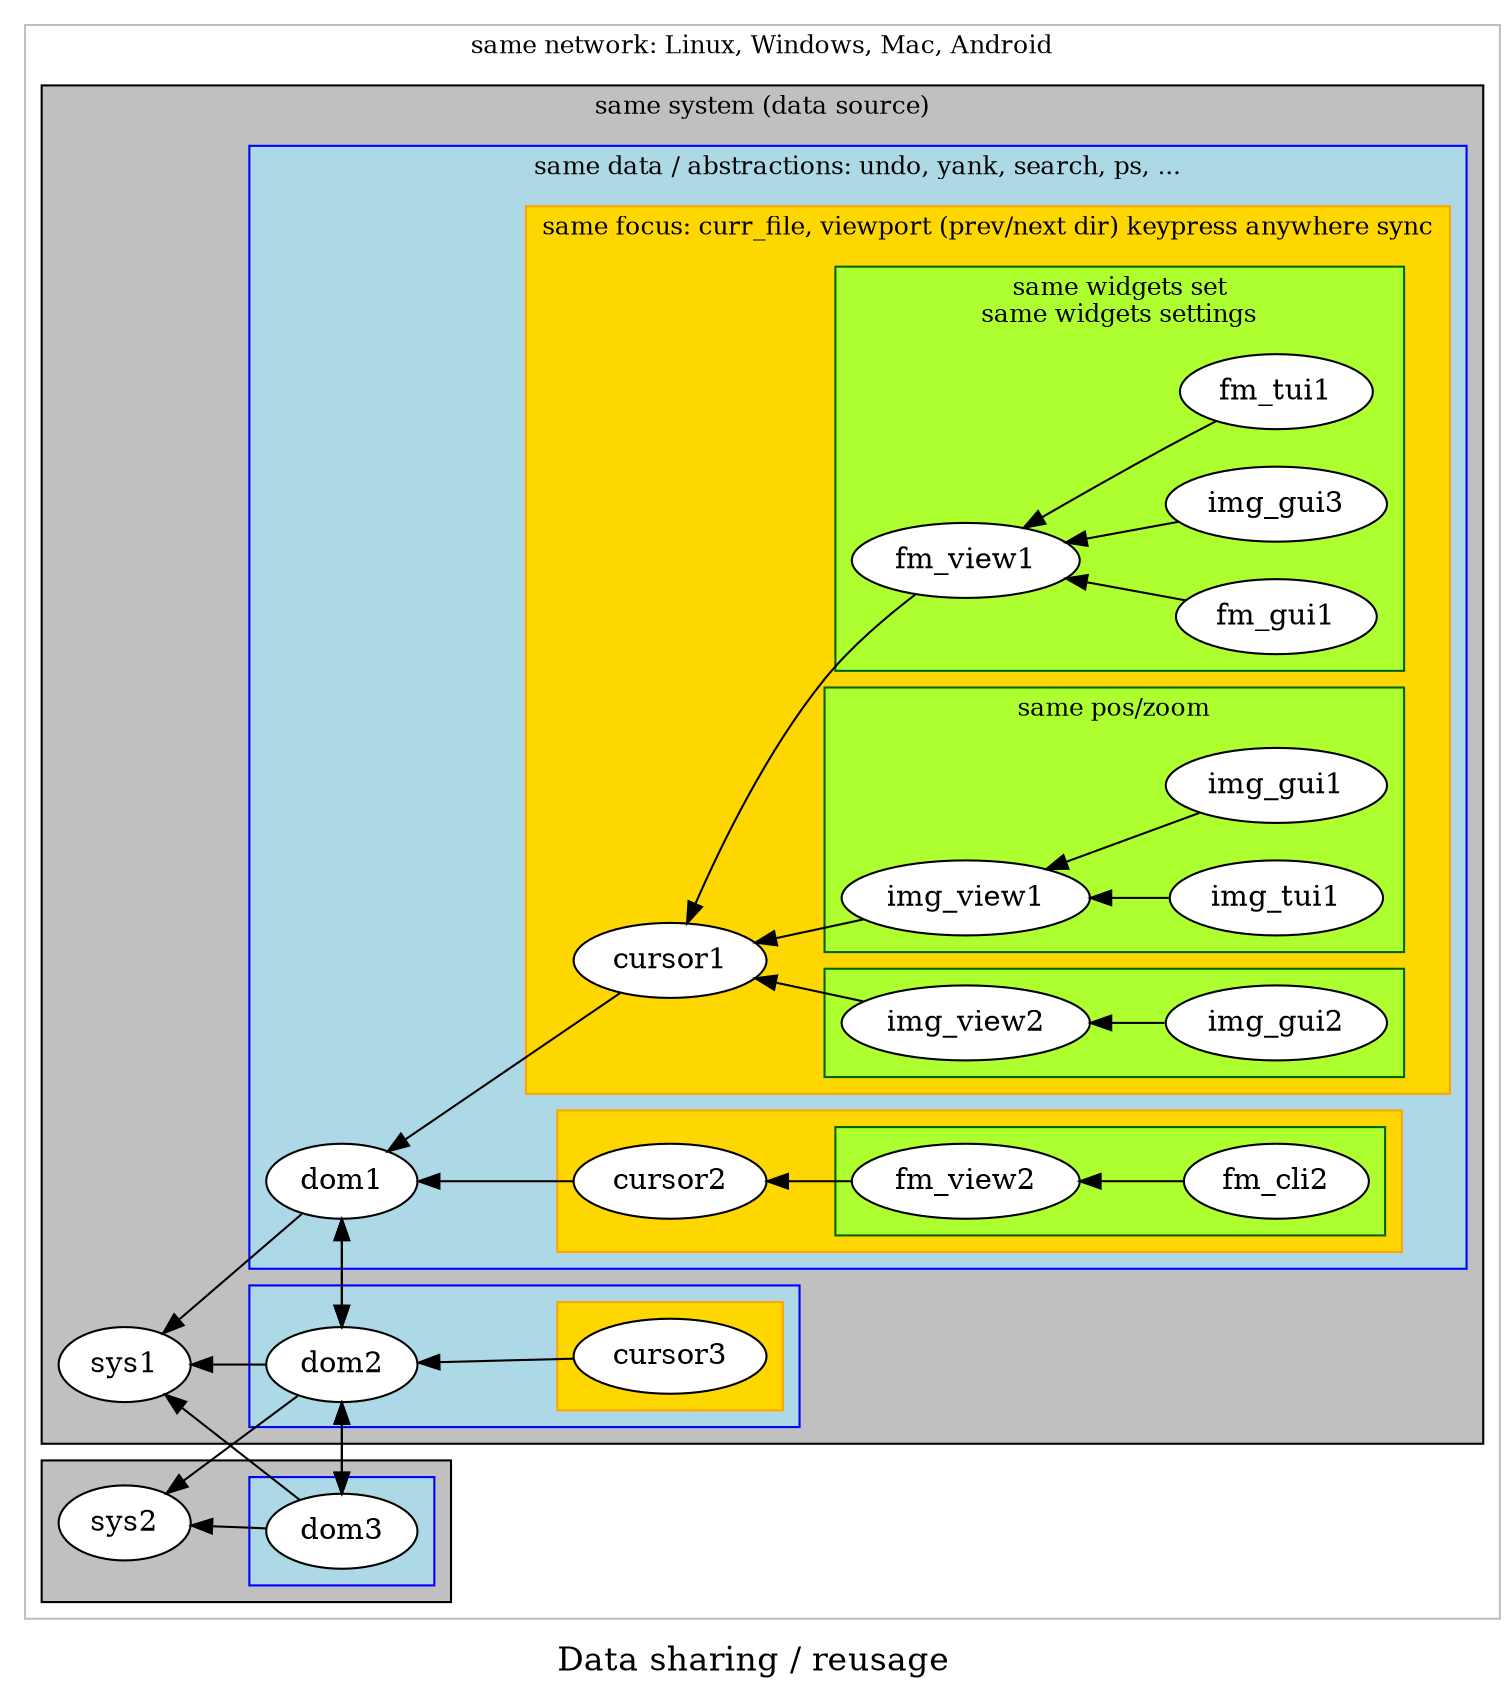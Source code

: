digraph G {
  rankdir="RL"
  fontsize=16

  label="Data sharing / reusage"

  subgraph cluster_net1 {
    style=filled
    fontsize=12
    // fontcolor="gray"
    node [style=filled fillcolor=white color=black]

    label="same network: Linux, Windows, Mac, Android"
    fillcolor=white
    color=gray

    dom2, dom3 -> sys1, sys2
    dom1 -> sys1
    dom1 -> dom2 [dir=both constraint=false]
    dom2 -> dom1, dom3 [dir=both constraint=false]
    dom3 -> dom2 [dir=both constraint=false]

    subgraph cluster_sys1 {
      label="same system (data source)"
      fillcolor=gray
      color=black

      sys1

      subgraph cluster_dom1 {
        label="same data / abstractions: undo, yank, search, ps, ..."
        fillcolor=lightblue
        color=blue

        cursor1, cursor2 -> dom1

        subgraph cluster_cur1 {
          label="same focus: curr_file, viewport (prev/next dir) keypress anywhere sync"
          fillcolor=gold
          color=orange

          fm_view1, img_view1, img_view2 -> cursor1

          subgraph cluster_fm1 {
            label="same widgets set\nsame widgets settings"
            fillcolor=greenyellow
            color=darkgreen

            fm_gui1, fm_tui1, img_gui3 -> fm_view1
          }
          subgraph cluster_img1 {
            label="same pos/zoom"
            fillcolor=greenyellow
            color=darkgreen

            img_gui1, img_tui1 -> img_view1
          }
          subgraph cluster_img2 {
            label=""
            fillcolor=greenyellow
            color=darkgreen

            img_gui2 -> img_view2
          }
        }

        subgraph cluster_cur2 {
          label=""
          fillcolor=gold
          color=orange

          fm_view2 -> cursor2

          subgraph cluster_fm4 {
            fillcolor=greenyellow
            color=darkgreen

            fm_cli2 -> fm_view2
          }
        }
      }

      subgraph cluster_dom2 {
        label=""
        fillcolor=lightblue
        color=blue

        cursor3 -> dom2

        subgraph cluster_cur3 {
          fillcolor=gold
          color=orange

          cursor3
        }
      }
    }

    subgraph cluster_sys2 {
      label=""
      fillcolor=gray
      color=black

      sys2

      subgraph cluster_dom3 {
        fillcolor=lightblue
        color=blue

        dom3
      }
    }
  }
}
